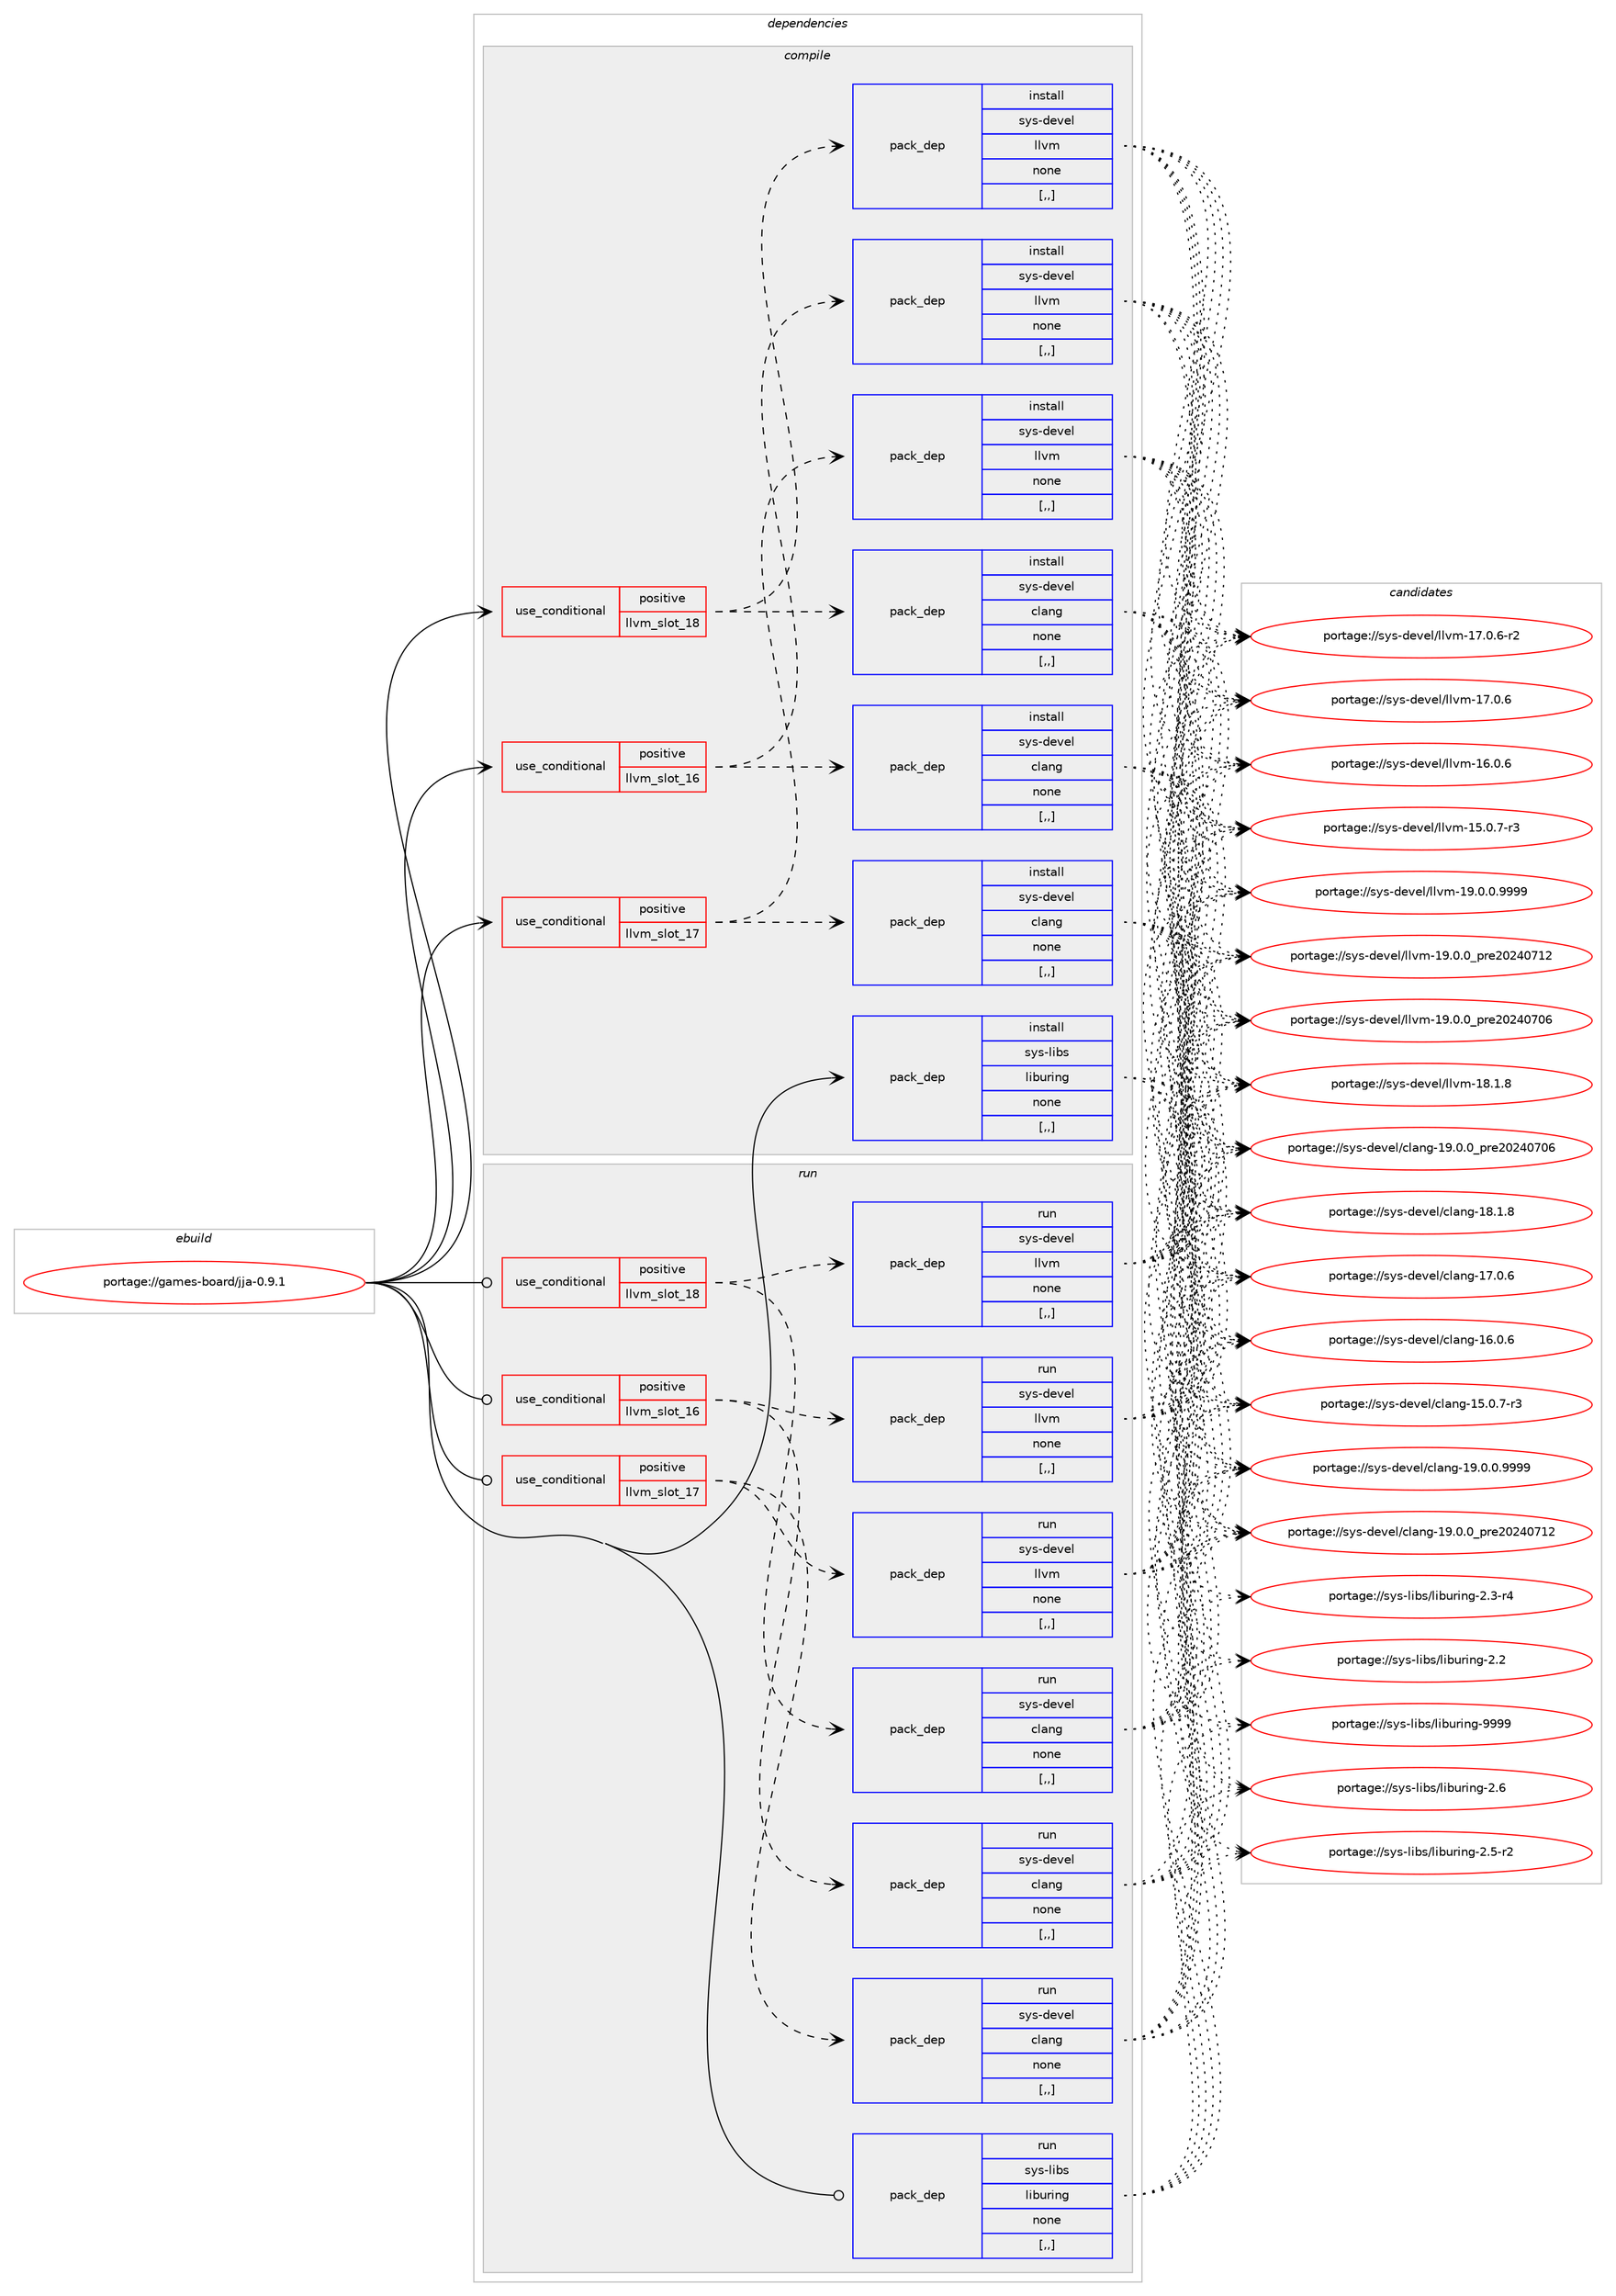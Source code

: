 digraph prolog {

# *************
# Graph options
# *************

newrank=true;
concentrate=true;
compound=true;
graph [rankdir=LR,fontname=Helvetica,fontsize=10,ranksep=1.5];#, ranksep=2.5, nodesep=0.2];
edge  [arrowhead=vee];
node  [fontname=Helvetica,fontsize=10];

# **********
# The ebuild
# **********

subgraph cluster_leftcol {
color=gray;
label=<<i>ebuild</i>>;
id [label="portage://games-board/jja-0.9.1", color=red, width=4, href="../games-board/jja-0.9.1.svg"];
}

# ****************
# The dependencies
# ****************

subgraph cluster_midcol {
color=gray;
label=<<i>dependencies</i>>;
subgraph cluster_compile {
fillcolor="#eeeeee";
style=filled;
label=<<i>compile</i>>;
subgraph cond62874 {
dependency225520 [label=<<TABLE BORDER="0" CELLBORDER="1" CELLSPACING="0" CELLPADDING="4"><TR><TD ROWSPAN="3" CELLPADDING="10">use_conditional</TD></TR><TR><TD>positive</TD></TR><TR><TD>llvm_slot_16</TD></TR></TABLE>>, shape=none, color=red];
subgraph pack161147 {
dependency225521 [label=<<TABLE BORDER="0" CELLBORDER="1" CELLSPACING="0" CELLPADDING="4" WIDTH="220"><TR><TD ROWSPAN="6" CELLPADDING="30">pack_dep</TD></TR><TR><TD WIDTH="110">install</TD></TR><TR><TD>sys-devel</TD></TR><TR><TD>clang</TD></TR><TR><TD>none</TD></TR><TR><TD>[,,]</TD></TR></TABLE>>, shape=none, color=blue];
}
dependency225520:e -> dependency225521:w [weight=20,style="dashed",arrowhead="vee"];
subgraph pack161148 {
dependency225522 [label=<<TABLE BORDER="0" CELLBORDER="1" CELLSPACING="0" CELLPADDING="4" WIDTH="220"><TR><TD ROWSPAN="6" CELLPADDING="30">pack_dep</TD></TR><TR><TD WIDTH="110">install</TD></TR><TR><TD>sys-devel</TD></TR><TR><TD>llvm</TD></TR><TR><TD>none</TD></TR><TR><TD>[,,]</TD></TR></TABLE>>, shape=none, color=blue];
}
dependency225520:e -> dependency225522:w [weight=20,style="dashed",arrowhead="vee"];
}
id:e -> dependency225520:w [weight=20,style="solid",arrowhead="vee"];
subgraph cond62875 {
dependency225523 [label=<<TABLE BORDER="0" CELLBORDER="1" CELLSPACING="0" CELLPADDING="4"><TR><TD ROWSPAN="3" CELLPADDING="10">use_conditional</TD></TR><TR><TD>positive</TD></TR><TR><TD>llvm_slot_17</TD></TR></TABLE>>, shape=none, color=red];
subgraph pack161149 {
dependency225524 [label=<<TABLE BORDER="0" CELLBORDER="1" CELLSPACING="0" CELLPADDING="4" WIDTH="220"><TR><TD ROWSPAN="6" CELLPADDING="30">pack_dep</TD></TR><TR><TD WIDTH="110">install</TD></TR><TR><TD>sys-devel</TD></TR><TR><TD>clang</TD></TR><TR><TD>none</TD></TR><TR><TD>[,,]</TD></TR></TABLE>>, shape=none, color=blue];
}
dependency225523:e -> dependency225524:w [weight=20,style="dashed",arrowhead="vee"];
subgraph pack161150 {
dependency225525 [label=<<TABLE BORDER="0" CELLBORDER="1" CELLSPACING="0" CELLPADDING="4" WIDTH="220"><TR><TD ROWSPAN="6" CELLPADDING="30">pack_dep</TD></TR><TR><TD WIDTH="110">install</TD></TR><TR><TD>sys-devel</TD></TR><TR><TD>llvm</TD></TR><TR><TD>none</TD></TR><TR><TD>[,,]</TD></TR></TABLE>>, shape=none, color=blue];
}
dependency225523:e -> dependency225525:w [weight=20,style="dashed",arrowhead="vee"];
}
id:e -> dependency225523:w [weight=20,style="solid",arrowhead="vee"];
subgraph cond62876 {
dependency225526 [label=<<TABLE BORDER="0" CELLBORDER="1" CELLSPACING="0" CELLPADDING="4"><TR><TD ROWSPAN="3" CELLPADDING="10">use_conditional</TD></TR><TR><TD>positive</TD></TR><TR><TD>llvm_slot_18</TD></TR></TABLE>>, shape=none, color=red];
subgraph pack161151 {
dependency225527 [label=<<TABLE BORDER="0" CELLBORDER="1" CELLSPACING="0" CELLPADDING="4" WIDTH="220"><TR><TD ROWSPAN="6" CELLPADDING="30">pack_dep</TD></TR><TR><TD WIDTH="110">install</TD></TR><TR><TD>sys-devel</TD></TR><TR><TD>clang</TD></TR><TR><TD>none</TD></TR><TR><TD>[,,]</TD></TR></TABLE>>, shape=none, color=blue];
}
dependency225526:e -> dependency225527:w [weight=20,style="dashed",arrowhead="vee"];
subgraph pack161152 {
dependency225528 [label=<<TABLE BORDER="0" CELLBORDER="1" CELLSPACING="0" CELLPADDING="4" WIDTH="220"><TR><TD ROWSPAN="6" CELLPADDING="30">pack_dep</TD></TR><TR><TD WIDTH="110">install</TD></TR><TR><TD>sys-devel</TD></TR><TR><TD>llvm</TD></TR><TR><TD>none</TD></TR><TR><TD>[,,]</TD></TR></TABLE>>, shape=none, color=blue];
}
dependency225526:e -> dependency225528:w [weight=20,style="dashed",arrowhead="vee"];
}
id:e -> dependency225526:w [weight=20,style="solid",arrowhead="vee"];
subgraph pack161153 {
dependency225529 [label=<<TABLE BORDER="0" CELLBORDER="1" CELLSPACING="0" CELLPADDING="4" WIDTH="220"><TR><TD ROWSPAN="6" CELLPADDING="30">pack_dep</TD></TR><TR><TD WIDTH="110">install</TD></TR><TR><TD>sys-libs</TD></TR><TR><TD>liburing</TD></TR><TR><TD>none</TD></TR><TR><TD>[,,]</TD></TR></TABLE>>, shape=none, color=blue];
}
id:e -> dependency225529:w [weight=20,style="solid",arrowhead="vee"];
}
subgraph cluster_compileandrun {
fillcolor="#eeeeee";
style=filled;
label=<<i>compile and run</i>>;
}
subgraph cluster_run {
fillcolor="#eeeeee";
style=filled;
label=<<i>run</i>>;
subgraph cond62877 {
dependency225530 [label=<<TABLE BORDER="0" CELLBORDER="1" CELLSPACING="0" CELLPADDING="4"><TR><TD ROWSPAN="3" CELLPADDING="10">use_conditional</TD></TR><TR><TD>positive</TD></TR><TR><TD>llvm_slot_16</TD></TR></TABLE>>, shape=none, color=red];
subgraph pack161154 {
dependency225531 [label=<<TABLE BORDER="0" CELLBORDER="1" CELLSPACING="0" CELLPADDING="4" WIDTH="220"><TR><TD ROWSPAN="6" CELLPADDING="30">pack_dep</TD></TR><TR><TD WIDTH="110">run</TD></TR><TR><TD>sys-devel</TD></TR><TR><TD>clang</TD></TR><TR><TD>none</TD></TR><TR><TD>[,,]</TD></TR></TABLE>>, shape=none, color=blue];
}
dependency225530:e -> dependency225531:w [weight=20,style="dashed",arrowhead="vee"];
subgraph pack161155 {
dependency225532 [label=<<TABLE BORDER="0" CELLBORDER="1" CELLSPACING="0" CELLPADDING="4" WIDTH="220"><TR><TD ROWSPAN="6" CELLPADDING="30">pack_dep</TD></TR><TR><TD WIDTH="110">run</TD></TR><TR><TD>sys-devel</TD></TR><TR><TD>llvm</TD></TR><TR><TD>none</TD></TR><TR><TD>[,,]</TD></TR></TABLE>>, shape=none, color=blue];
}
dependency225530:e -> dependency225532:w [weight=20,style="dashed",arrowhead="vee"];
}
id:e -> dependency225530:w [weight=20,style="solid",arrowhead="odot"];
subgraph cond62878 {
dependency225533 [label=<<TABLE BORDER="0" CELLBORDER="1" CELLSPACING="0" CELLPADDING="4"><TR><TD ROWSPAN="3" CELLPADDING="10">use_conditional</TD></TR><TR><TD>positive</TD></TR><TR><TD>llvm_slot_17</TD></TR></TABLE>>, shape=none, color=red];
subgraph pack161156 {
dependency225534 [label=<<TABLE BORDER="0" CELLBORDER="1" CELLSPACING="0" CELLPADDING="4" WIDTH="220"><TR><TD ROWSPAN="6" CELLPADDING="30">pack_dep</TD></TR><TR><TD WIDTH="110">run</TD></TR><TR><TD>sys-devel</TD></TR><TR><TD>clang</TD></TR><TR><TD>none</TD></TR><TR><TD>[,,]</TD></TR></TABLE>>, shape=none, color=blue];
}
dependency225533:e -> dependency225534:w [weight=20,style="dashed",arrowhead="vee"];
subgraph pack161157 {
dependency225535 [label=<<TABLE BORDER="0" CELLBORDER="1" CELLSPACING="0" CELLPADDING="4" WIDTH="220"><TR><TD ROWSPAN="6" CELLPADDING="30">pack_dep</TD></TR><TR><TD WIDTH="110">run</TD></TR><TR><TD>sys-devel</TD></TR><TR><TD>llvm</TD></TR><TR><TD>none</TD></TR><TR><TD>[,,]</TD></TR></TABLE>>, shape=none, color=blue];
}
dependency225533:e -> dependency225535:w [weight=20,style="dashed",arrowhead="vee"];
}
id:e -> dependency225533:w [weight=20,style="solid",arrowhead="odot"];
subgraph cond62879 {
dependency225536 [label=<<TABLE BORDER="0" CELLBORDER="1" CELLSPACING="0" CELLPADDING="4"><TR><TD ROWSPAN="3" CELLPADDING="10">use_conditional</TD></TR><TR><TD>positive</TD></TR><TR><TD>llvm_slot_18</TD></TR></TABLE>>, shape=none, color=red];
subgraph pack161158 {
dependency225537 [label=<<TABLE BORDER="0" CELLBORDER="1" CELLSPACING="0" CELLPADDING="4" WIDTH="220"><TR><TD ROWSPAN="6" CELLPADDING="30">pack_dep</TD></TR><TR><TD WIDTH="110">run</TD></TR><TR><TD>sys-devel</TD></TR><TR><TD>clang</TD></TR><TR><TD>none</TD></TR><TR><TD>[,,]</TD></TR></TABLE>>, shape=none, color=blue];
}
dependency225536:e -> dependency225537:w [weight=20,style="dashed",arrowhead="vee"];
subgraph pack161159 {
dependency225538 [label=<<TABLE BORDER="0" CELLBORDER="1" CELLSPACING="0" CELLPADDING="4" WIDTH="220"><TR><TD ROWSPAN="6" CELLPADDING="30">pack_dep</TD></TR><TR><TD WIDTH="110">run</TD></TR><TR><TD>sys-devel</TD></TR><TR><TD>llvm</TD></TR><TR><TD>none</TD></TR><TR><TD>[,,]</TD></TR></TABLE>>, shape=none, color=blue];
}
dependency225536:e -> dependency225538:w [weight=20,style="dashed",arrowhead="vee"];
}
id:e -> dependency225536:w [weight=20,style="solid",arrowhead="odot"];
subgraph pack161160 {
dependency225539 [label=<<TABLE BORDER="0" CELLBORDER="1" CELLSPACING="0" CELLPADDING="4" WIDTH="220"><TR><TD ROWSPAN="6" CELLPADDING="30">pack_dep</TD></TR><TR><TD WIDTH="110">run</TD></TR><TR><TD>sys-libs</TD></TR><TR><TD>liburing</TD></TR><TR><TD>none</TD></TR><TR><TD>[,,]</TD></TR></TABLE>>, shape=none, color=blue];
}
id:e -> dependency225539:w [weight=20,style="solid",arrowhead="odot"];
}
}

# **************
# The candidates
# **************

subgraph cluster_choices {
rank=same;
color=gray;
label=<<i>candidates</i>>;

subgraph choice161147 {
color=black;
nodesep=1;
choice11512111545100101118101108479910897110103454957464846484657575757 [label="portage://sys-devel/clang-19.0.0.9999", color=red, width=4,href="../sys-devel/clang-19.0.0.9999.svg"];
choice1151211154510010111810110847991089711010345495746484648951121141015048505248554950 [label="portage://sys-devel/clang-19.0.0_pre20240712", color=red, width=4,href="../sys-devel/clang-19.0.0_pre20240712.svg"];
choice1151211154510010111810110847991089711010345495746484648951121141015048505248554854 [label="portage://sys-devel/clang-19.0.0_pre20240706", color=red, width=4,href="../sys-devel/clang-19.0.0_pre20240706.svg"];
choice1151211154510010111810110847991089711010345495646494656 [label="portage://sys-devel/clang-18.1.8", color=red, width=4,href="../sys-devel/clang-18.1.8.svg"];
choice1151211154510010111810110847991089711010345495546484654 [label="portage://sys-devel/clang-17.0.6", color=red, width=4,href="../sys-devel/clang-17.0.6.svg"];
choice1151211154510010111810110847991089711010345495446484654 [label="portage://sys-devel/clang-16.0.6", color=red, width=4,href="../sys-devel/clang-16.0.6.svg"];
choice11512111545100101118101108479910897110103454953464846554511451 [label="portage://sys-devel/clang-15.0.7-r3", color=red, width=4,href="../sys-devel/clang-15.0.7-r3.svg"];
dependency225521:e -> choice11512111545100101118101108479910897110103454957464846484657575757:w [style=dotted,weight="100"];
dependency225521:e -> choice1151211154510010111810110847991089711010345495746484648951121141015048505248554950:w [style=dotted,weight="100"];
dependency225521:e -> choice1151211154510010111810110847991089711010345495746484648951121141015048505248554854:w [style=dotted,weight="100"];
dependency225521:e -> choice1151211154510010111810110847991089711010345495646494656:w [style=dotted,weight="100"];
dependency225521:e -> choice1151211154510010111810110847991089711010345495546484654:w [style=dotted,weight="100"];
dependency225521:e -> choice1151211154510010111810110847991089711010345495446484654:w [style=dotted,weight="100"];
dependency225521:e -> choice11512111545100101118101108479910897110103454953464846554511451:w [style=dotted,weight="100"];
}
subgraph choice161148 {
color=black;
nodesep=1;
choice1151211154510010111810110847108108118109454957464846484657575757 [label="portage://sys-devel/llvm-19.0.0.9999", color=red, width=4,href="../sys-devel/llvm-19.0.0.9999.svg"];
choice115121115451001011181011084710810811810945495746484648951121141015048505248554950 [label="portage://sys-devel/llvm-19.0.0_pre20240712", color=red, width=4,href="../sys-devel/llvm-19.0.0_pre20240712.svg"];
choice115121115451001011181011084710810811810945495746484648951121141015048505248554854 [label="portage://sys-devel/llvm-19.0.0_pre20240706", color=red, width=4,href="../sys-devel/llvm-19.0.0_pre20240706.svg"];
choice115121115451001011181011084710810811810945495646494656 [label="portage://sys-devel/llvm-18.1.8", color=red, width=4,href="../sys-devel/llvm-18.1.8.svg"];
choice1151211154510010111810110847108108118109454955464846544511450 [label="portage://sys-devel/llvm-17.0.6-r2", color=red, width=4,href="../sys-devel/llvm-17.0.6-r2.svg"];
choice115121115451001011181011084710810811810945495546484654 [label="portage://sys-devel/llvm-17.0.6", color=red, width=4,href="../sys-devel/llvm-17.0.6.svg"];
choice115121115451001011181011084710810811810945495446484654 [label="portage://sys-devel/llvm-16.0.6", color=red, width=4,href="../sys-devel/llvm-16.0.6.svg"];
choice1151211154510010111810110847108108118109454953464846554511451 [label="portage://sys-devel/llvm-15.0.7-r3", color=red, width=4,href="../sys-devel/llvm-15.0.7-r3.svg"];
dependency225522:e -> choice1151211154510010111810110847108108118109454957464846484657575757:w [style=dotted,weight="100"];
dependency225522:e -> choice115121115451001011181011084710810811810945495746484648951121141015048505248554950:w [style=dotted,weight="100"];
dependency225522:e -> choice115121115451001011181011084710810811810945495746484648951121141015048505248554854:w [style=dotted,weight="100"];
dependency225522:e -> choice115121115451001011181011084710810811810945495646494656:w [style=dotted,weight="100"];
dependency225522:e -> choice1151211154510010111810110847108108118109454955464846544511450:w [style=dotted,weight="100"];
dependency225522:e -> choice115121115451001011181011084710810811810945495546484654:w [style=dotted,weight="100"];
dependency225522:e -> choice115121115451001011181011084710810811810945495446484654:w [style=dotted,weight="100"];
dependency225522:e -> choice1151211154510010111810110847108108118109454953464846554511451:w [style=dotted,weight="100"];
}
subgraph choice161149 {
color=black;
nodesep=1;
choice11512111545100101118101108479910897110103454957464846484657575757 [label="portage://sys-devel/clang-19.0.0.9999", color=red, width=4,href="../sys-devel/clang-19.0.0.9999.svg"];
choice1151211154510010111810110847991089711010345495746484648951121141015048505248554950 [label="portage://sys-devel/clang-19.0.0_pre20240712", color=red, width=4,href="../sys-devel/clang-19.0.0_pre20240712.svg"];
choice1151211154510010111810110847991089711010345495746484648951121141015048505248554854 [label="portage://sys-devel/clang-19.0.0_pre20240706", color=red, width=4,href="../sys-devel/clang-19.0.0_pre20240706.svg"];
choice1151211154510010111810110847991089711010345495646494656 [label="portage://sys-devel/clang-18.1.8", color=red, width=4,href="../sys-devel/clang-18.1.8.svg"];
choice1151211154510010111810110847991089711010345495546484654 [label="portage://sys-devel/clang-17.0.6", color=red, width=4,href="../sys-devel/clang-17.0.6.svg"];
choice1151211154510010111810110847991089711010345495446484654 [label="portage://sys-devel/clang-16.0.6", color=red, width=4,href="../sys-devel/clang-16.0.6.svg"];
choice11512111545100101118101108479910897110103454953464846554511451 [label="portage://sys-devel/clang-15.0.7-r3", color=red, width=4,href="../sys-devel/clang-15.0.7-r3.svg"];
dependency225524:e -> choice11512111545100101118101108479910897110103454957464846484657575757:w [style=dotted,weight="100"];
dependency225524:e -> choice1151211154510010111810110847991089711010345495746484648951121141015048505248554950:w [style=dotted,weight="100"];
dependency225524:e -> choice1151211154510010111810110847991089711010345495746484648951121141015048505248554854:w [style=dotted,weight="100"];
dependency225524:e -> choice1151211154510010111810110847991089711010345495646494656:w [style=dotted,weight="100"];
dependency225524:e -> choice1151211154510010111810110847991089711010345495546484654:w [style=dotted,weight="100"];
dependency225524:e -> choice1151211154510010111810110847991089711010345495446484654:w [style=dotted,weight="100"];
dependency225524:e -> choice11512111545100101118101108479910897110103454953464846554511451:w [style=dotted,weight="100"];
}
subgraph choice161150 {
color=black;
nodesep=1;
choice1151211154510010111810110847108108118109454957464846484657575757 [label="portage://sys-devel/llvm-19.0.0.9999", color=red, width=4,href="../sys-devel/llvm-19.0.0.9999.svg"];
choice115121115451001011181011084710810811810945495746484648951121141015048505248554950 [label="portage://sys-devel/llvm-19.0.0_pre20240712", color=red, width=4,href="../sys-devel/llvm-19.0.0_pre20240712.svg"];
choice115121115451001011181011084710810811810945495746484648951121141015048505248554854 [label="portage://sys-devel/llvm-19.0.0_pre20240706", color=red, width=4,href="../sys-devel/llvm-19.0.0_pre20240706.svg"];
choice115121115451001011181011084710810811810945495646494656 [label="portage://sys-devel/llvm-18.1.8", color=red, width=4,href="../sys-devel/llvm-18.1.8.svg"];
choice1151211154510010111810110847108108118109454955464846544511450 [label="portage://sys-devel/llvm-17.0.6-r2", color=red, width=4,href="../sys-devel/llvm-17.0.6-r2.svg"];
choice115121115451001011181011084710810811810945495546484654 [label="portage://sys-devel/llvm-17.0.6", color=red, width=4,href="../sys-devel/llvm-17.0.6.svg"];
choice115121115451001011181011084710810811810945495446484654 [label="portage://sys-devel/llvm-16.0.6", color=red, width=4,href="../sys-devel/llvm-16.0.6.svg"];
choice1151211154510010111810110847108108118109454953464846554511451 [label="portage://sys-devel/llvm-15.0.7-r3", color=red, width=4,href="../sys-devel/llvm-15.0.7-r3.svg"];
dependency225525:e -> choice1151211154510010111810110847108108118109454957464846484657575757:w [style=dotted,weight="100"];
dependency225525:e -> choice115121115451001011181011084710810811810945495746484648951121141015048505248554950:w [style=dotted,weight="100"];
dependency225525:e -> choice115121115451001011181011084710810811810945495746484648951121141015048505248554854:w [style=dotted,weight="100"];
dependency225525:e -> choice115121115451001011181011084710810811810945495646494656:w [style=dotted,weight="100"];
dependency225525:e -> choice1151211154510010111810110847108108118109454955464846544511450:w [style=dotted,weight="100"];
dependency225525:e -> choice115121115451001011181011084710810811810945495546484654:w [style=dotted,weight="100"];
dependency225525:e -> choice115121115451001011181011084710810811810945495446484654:w [style=dotted,weight="100"];
dependency225525:e -> choice1151211154510010111810110847108108118109454953464846554511451:w [style=dotted,weight="100"];
}
subgraph choice161151 {
color=black;
nodesep=1;
choice11512111545100101118101108479910897110103454957464846484657575757 [label="portage://sys-devel/clang-19.0.0.9999", color=red, width=4,href="../sys-devel/clang-19.0.0.9999.svg"];
choice1151211154510010111810110847991089711010345495746484648951121141015048505248554950 [label="portage://sys-devel/clang-19.0.0_pre20240712", color=red, width=4,href="../sys-devel/clang-19.0.0_pre20240712.svg"];
choice1151211154510010111810110847991089711010345495746484648951121141015048505248554854 [label="portage://sys-devel/clang-19.0.0_pre20240706", color=red, width=4,href="../sys-devel/clang-19.0.0_pre20240706.svg"];
choice1151211154510010111810110847991089711010345495646494656 [label="portage://sys-devel/clang-18.1.8", color=red, width=4,href="../sys-devel/clang-18.1.8.svg"];
choice1151211154510010111810110847991089711010345495546484654 [label="portage://sys-devel/clang-17.0.6", color=red, width=4,href="../sys-devel/clang-17.0.6.svg"];
choice1151211154510010111810110847991089711010345495446484654 [label="portage://sys-devel/clang-16.0.6", color=red, width=4,href="../sys-devel/clang-16.0.6.svg"];
choice11512111545100101118101108479910897110103454953464846554511451 [label="portage://sys-devel/clang-15.0.7-r3", color=red, width=4,href="../sys-devel/clang-15.0.7-r3.svg"];
dependency225527:e -> choice11512111545100101118101108479910897110103454957464846484657575757:w [style=dotted,weight="100"];
dependency225527:e -> choice1151211154510010111810110847991089711010345495746484648951121141015048505248554950:w [style=dotted,weight="100"];
dependency225527:e -> choice1151211154510010111810110847991089711010345495746484648951121141015048505248554854:w [style=dotted,weight="100"];
dependency225527:e -> choice1151211154510010111810110847991089711010345495646494656:w [style=dotted,weight="100"];
dependency225527:e -> choice1151211154510010111810110847991089711010345495546484654:w [style=dotted,weight="100"];
dependency225527:e -> choice1151211154510010111810110847991089711010345495446484654:w [style=dotted,weight="100"];
dependency225527:e -> choice11512111545100101118101108479910897110103454953464846554511451:w [style=dotted,weight="100"];
}
subgraph choice161152 {
color=black;
nodesep=1;
choice1151211154510010111810110847108108118109454957464846484657575757 [label="portage://sys-devel/llvm-19.0.0.9999", color=red, width=4,href="../sys-devel/llvm-19.0.0.9999.svg"];
choice115121115451001011181011084710810811810945495746484648951121141015048505248554950 [label="portage://sys-devel/llvm-19.0.0_pre20240712", color=red, width=4,href="../sys-devel/llvm-19.0.0_pre20240712.svg"];
choice115121115451001011181011084710810811810945495746484648951121141015048505248554854 [label="portage://sys-devel/llvm-19.0.0_pre20240706", color=red, width=4,href="../sys-devel/llvm-19.0.0_pre20240706.svg"];
choice115121115451001011181011084710810811810945495646494656 [label="portage://sys-devel/llvm-18.1.8", color=red, width=4,href="../sys-devel/llvm-18.1.8.svg"];
choice1151211154510010111810110847108108118109454955464846544511450 [label="portage://sys-devel/llvm-17.0.6-r2", color=red, width=4,href="../sys-devel/llvm-17.0.6-r2.svg"];
choice115121115451001011181011084710810811810945495546484654 [label="portage://sys-devel/llvm-17.0.6", color=red, width=4,href="../sys-devel/llvm-17.0.6.svg"];
choice115121115451001011181011084710810811810945495446484654 [label="portage://sys-devel/llvm-16.0.6", color=red, width=4,href="../sys-devel/llvm-16.0.6.svg"];
choice1151211154510010111810110847108108118109454953464846554511451 [label="portage://sys-devel/llvm-15.0.7-r3", color=red, width=4,href="../sys-devel/llvm-15.0.7-r3.svg"];
dependency225528:e -> choice1151211154510010111810110847108108118109454957464846484657575757:w [style=dotted,weight="100"];
dependency225528:e -> choice115121115451001011181011084710810811810945495746484648951121141015048505248554950:w [style=dotted,weight="100"];
dependency225528:e -> choice115121115451001011181011084710810811810945495746484648951121141015048505248554854:w [style=dotted,weight="100"];
dependency225528:e -> choice115121115451001011181011084710810811810945495646494656:w [style=dotted,weight="100"];
dependency225528:e -> choice1151211154510010111810110847108108118109454955464846544511450:w [style=dotted,weight="100"];
dependency225528:e -> choice115121115451001011181011084710810811810945495546484654:w [style=dotted,weight="100"];
dependency225528:e -> choice115121115451001011181011084710810811810945495446484654:w [style=dotted,weight="100"];
dependency225528:e -> choice1151211154510010111810110847108108118109454953464846554511451:w [style=dotted,weight="100"];
}
subgraph choice161153 {
color=black;
nodesep=1;
choice115121115451081059811547108105981171141051101034557575757 [label="portage://sys-libs/liburing-9999", color=red, width=4,href="../sys-libs/liburing-9999.svg"];
choice1151211154510810598115471081059811711410511010345504654 [label="portage://sys-libs/liburing-2.6", color=red, width=4,href="../sys-libs/liburing-2.6.svg"];
choice11512111545108105981154710810598117114105110103455046534511450 [label="portage://sys-libs/liburing-2.5-r2", color=red, width=4,href="../sys-libs/liburing-2.5-r2.svg"];
choice11512111545108105981154710810598117114105110103455046514511452 [label="portage://sys-libs/liburing-2.3-r4", color=red, width=4,href="../sys-libs/liburing-2.3-r4.svg"];
choice1151211154510810598115471081059811711410511010345504650 [label="portage://sys-libs/liburing-2.2", color=red, width=4,href="../sys-libs/liburing-2.2.svg"];
dependency225529:e -> choice115121115451081059811547108105981171141051101034557575757:w [style=dotted,weight="100"];
dependency225529:e -> choice1151211154510810598115471081059811711410511010345504654:w [style=dotted,weight="100"];
dependency225529:e -> choice11512111545108105981154710810598117114105110103455046534511450:w [style=dotted,weight="100"];
dependency225529:e -> choice11512111545108105981154710810598117114105110103455046514511452:w [style=dotted,weight="100"];
dependency225529:e -> choice1151211154510810598115471081059811711410511010345504650:w [style=dotted,weight="100"];
}
subgraph choice161154 {
color=black;
nodesep=1;
choice11512111545100101118101108479910897110103454957464846484657575757 [label="portage://sys-devel/clang-19.0.0.9999", color=red, width=4,href="../sys-devel/clang-19.0.0.9999.svg"];
choice1151211154510010111810110847991089711010345495746484648951121141015048505248554950 [label="portage://sys-devel/clang-19.0.0_pre20240712", color=red, width=4,href="../sys-devel/clang-19.0.0_pre20240712.svg"];
choice1151211154510010111810110847991089711010345495746484648951121141015048505248554854 [label="portage://sys-devel/clang-19.0.0_pre20240706", color=red, width=4,href="../sys-devel/clang-19.0.0_pre20240706.svg"];
choice1151211154510010111810110847991089711010345495646494656 [label="portage://sys-devel/clang-18.1.8", color=red, width=4,href="../sys-devel/clang-18.1.8.svg"];
choice1151211154510010111810110847991089711010345495546484654 [label="portage://sys-devel/clang-17.0.6", color=red, width=4,href="../sys-devel/clang-17.0.6.svg"];
choice1151211154510010111810110847991089711010345495446484654 [label="portage://sys-devel/clang-16.0.6", color=red, width=4,href="../sys-devel/clang-16.0.6.svg"];
choice11512111545100101118101108479910897110103454953464846554511451 [label="portage://sys-devel/clang-15.0.7-r3", color=red, width=4,href="../sys-devel/clang-15.0.7-r3.svg"];
dependency225531:e -> choice11512111545100101118101108479910897110103454957464846484657575757:w [style=dotted,weight="100"];
dependency225531:e -> choice1151211154510010111810110847991089711010345495746484648951121141015048505248554950:w [style=dotted,weight="100"];
dependency225531:e -> choice1151211154510010111810110847991089711010345495746484648951121141015048505248554854:w [style=dotted,weight="100"];
dependency225531:e -> choice1151211154510010111810110847991089711010345495646494656:w [style=dotted,weight="100"];
dependency225531:e -> choice1151211154510010111810110847991089711010345495546484654:w [style=dotted,weight="100"];
dependency225531:e -> choice1151211154510010111810110847991089711010345495446484654:w [style=dotted,weight="100"];
dependency225531:e -> choice11512111545100101118101108479910897110103454953464846554511451:w [style=dotted,weight="100"];
}
subgraph choice161155 {
color=black;
nodesep=1;
choice1151211154510010111810110847108108118109454957464846484657575757 [label="portage://sys-devel/llvm-19.0.0.9999", color=red, width=4,href="../sys-devel/llvm-19.0.0.9999.svg"];
choice115121115451001011181011084710810811810945495746484648951121141015048505248554950 [label="portage://sys-devel/llvm-19.0.0_pre20240712", color=red, width=4,href="../sys-devel/llvm-19.0.0_pre20240712.svg"];
choice115121115451001011181011084710810811810945495746484648951121141015048505248554854 [label="portage://sys-devel/llvm-19.0.0_pre20240706", color=red, width=4,href="../sys-devel/llvm-19.0.0_pre20240706.svg"];
choice115121115451001011181011084710810811810945495646494656 [label="portage://sys-devel/llvm-18.1.8", color=red, width=4,href="../sys-devel/llvm-18.1.8.svg"];
choice1151211154510010111810110847108108118109454955464846544511450 [label="portage://sys-devel/llvm-17.0.6-r2", color=red, width=4,href="../sys-devel/llvm-17.0.6-r2.svg"];
choice115121115451001011181011084710810811810945495546484654 [label="portage://sys-devel/llvm-17.0.6", color=red, width=4,href="../sys-devel/llvm-17.0.6.svg"];
choice115121115451001011181011084710810811810945495446484654 [label="portage://sys-devel/llvm-16.0.6", color=red, width=4,href="../sys-devel/llvm-16.0.6.svg"];
choice1151211154510010111810110847108108118109454953464846554511451 [label="portage://sys-devel/llvm-15.0.7-r3", color=red, width=4,href="../sys-devel/llvm-15.0.7-r3.svg"];
dependency225532:e -> choice1151211154510010111810110847108108118109454957464846484657575757:w [style=dotted,weight="100"];
dependency225532:e -> choice115121115451001011181011084710810811810945495746484648951121141015048505248554950:w [style=dotted,weight="100"];
dependency225532:e -> choice115121115451001011181011084710810811810945495746484648951121141015048505248554854:w [style=dotted,weight="100"];
dependency225532:e -> choice115121115451001011181011084710810811810945495646494656:w [style=dotted,weight="100"];
dependency225532:e -> choice1151211154510010111810110847108108118109454955464846544511450:w [style=dotted,weight="100"];
dependency225532:e -> choice115121115451001011181011084710810811810945495546484654:w [style=dotted,weight="100"];
dependency225532:e -> choice115121115451001011181011084710810811810945495446484654:w [style=dotted,weight="100"];
dependency225532:e -> choice1151211154510010111810110847108108118109454953464846554511451:w [style=dotted,weight="100"];
}
subgraph choice161156 {
color=black;
nodesep=1;
choice11512111545100101118101108479910897110103454957464846484657575757 [label="portage://sys-devel/clang-19.0.0.9999", color=red, width=4,href="../sys-devel/clang-19.0.0.9999.svg"];
choice1151211154510010111810110847991089711010345495746484648951121141015048505248554950 [label="portage://sys-devel/clang-19.0.0_pre20240712", color=red, width=4,href="../sys-devel/clang-19.0.0_pre20240712.svg"];
choice1151211154510010111810110847991089711010345495746484648951121141015048505248554854 [label="portage://sys-devel/clang-19.0.0_pre20240706", color=red, width=4,href="../sys-devel/clang-19.0.0_pre20240706.svg"];
choice1151211154510010111810110847991089711010345495646494656 [label="portage://sys-devel/clang-18.1.8", color=red, width=4,href="../sys-devel/clang-18.1.8.svg"];
choice1151211154510010111810110847991089711010345495546484654 [label="portage://sys-devel/clang-17.0.6", color=red, width=4,href="../sys-devel/clang-17.0.6.svg"];
choice1151211154510010111810110847991089711010345495446484654 [label="portage://sys-devel/clang-16.0.6", color=red, width=4,href="../sys-devel/clang-16.0.6.svg"];
choice11512111545100101118101108479910897110103454953464846554511451 [label="portage://sys-devel/clang-15.0.7-r3", color=red, width=4,href="../sys-devel/clang-15.0.7-r3.svg"];
dependency225534:e -> choice11512111545100101118101108479910897110103454957464846484657575757:w [style=dotted,weight="100"];
dependency225534:e -> choice1151211154510010111810110847991089711010345495746484648951121141015048505248554950:w [style=dotted,weight="100"];
dependency225534:e -> choice1151211154510010111810110847991089711010345495746484648951121141015048505248554854:w [style=dotted,weight="100"];
dependency225534:e -> choice1151211154510010111810110847991089711010345495646494656:w [style=dotted,weight="100"];
dependency225534:e -> choice1151211154510010111810110847991089711010345495546484654:w [style=dotted,weight="100"];
dependency225534:e -> choice1151211154510010111810110847991089711010345495446484654:w [style=dotted,weight="100"];
dependency225534:e -> choice11512111545100101118101108479910897110103454953464846554511451:w [style=dotted,weight="100"];
}
subgraph choice161157 {
color=black;
nodesep=1;
choice1151211154510010111810110847108108118109454957464846484657575757 [label="portage://sys-devel/llvm-19.0.0.9999", color=red, width=4,href="../sys-devel/llvm-19.0.0.9999.svg"];
choice115121115451001011181011084710810811810945495746484648951121141015048505248554950 [label="portage://sys-devel/llvm-19.0.0_pre20240712", color=red, width=4,href="../sys-devel/llvm-19.0.0_pre20240712.svg"];
choice115121115451001011181011084710810811810945495746484648951121141015048505248554854 [label="portage://sys-devel/llvm-19.0.0_pre20240706", color=red, width=4,href="../sys-devel/llvm-19.0.0_pre20240706.svg"];
choice115121115451001011181011084710810811810945495646494656 [label="portage://sys-devel/llvm-18.1.8", color=red, width=4,href="../sys-devel/llvm-18.1.8.svg"];
choice1151211154510010111810110847108108118109454955464846544511450 [label="portage://sys-devel/llvm-17.0.6-r2", color=red, width=4,href="../sys-devel/llvm-17.0.6-r2.svg"];
choice115121115451001011181011084710810811810945495546484654 [label="portage://sys-devel/llvm-17.0.6", color=red, width=4,href="../sys-devel/llvm-17.0.6.svg"];
choice115121115451001011181011084710810811810945495446484654 [label="portage://sys-devel/llvm-16.0.6", color=red, width=4,href="../sys-devel/llvm-16.0.6.svg"];
choice1151211154510010111810110847108108118109454953464846554511451 [label="portage://sys-devel/llvm-15.0.7-r3", color=red, width=4,href="../sys-devel/llvm-15.0.7-r3.svg"];
dependency225535:e -> choice1151211154510010111810110847108108118109454957464846484657575757:w [style=dotted,weight="100"];
dependency225535:e -> choice115121115451001011181011084710810811810945495746484648951121141015048505248554950:w [style=dotted,weight="100"];
dependency225535:e -> choice115121115451001011181011084710810811810945495746484648951121141015048505248554854:w [style=dotted,weight="100"];
dependency225535:e -> choice115121115451001011181011084710810811810945495646494656:w [style=dotted,weight="100"];
dependency225535:e -> choice1151211154510010111810110847108108118109454955464846544511450:w [style=dotted,weight="100"];
dependency225535:e -> choice115121115451001011181011084710810811810945495546484654:w [style=dotted,weight="100"];
dependency225535:e -> choice115121115451001011181011084710810811810945495446484654:w [style=dotted,weight="100"];
dependency225535:e -> choice1151211154510010111810110847108108118109454953464846554511451:w [style=dotted,weight="100"];
}
subgraph choice161158 {
color=black;
nodesep=1;
choice11512111545100101118101108479910897110103454957464846484657575757 [label="portage://sys-devel/clang-19.0.0.9999", color=red, width=4,href="../sys-devel/clang-19.0.0.9999.svg"];
choice1151211154510010111810110847991089711010345495746484648951121141015048505248554950 [label="portage://sys-devel/clang-19.0.0_pre20240712", color=red, width=4,href="../sys-devel/clang-19.0.0_pre20240712.svg"];
choice1151211154510010111810110847991089711010345495746484648951121141015048505248554854 [label="portage://sys-devel/clang-19.0.0_pre20240706", color=red, width=4,href="../sys-devel/clang-19.0.0_pre20240706.svg"];
choice1151211154510010111810110847991089711010345495646494656 [label="portage://sys-devel/clang-18.1.8", color=red, width=4,href="../sys-devel/clang-18.1.8.svg"];
choice1151211154510010111810110847991089711010345495546484654 [label="portage://sys-devel/clang-17.0.6", color=red, width=4,href="../sys-devel/clang-17.0.6.svg"];
choice1151211154510010111810110847991089711010345495446484654 [label="portage://sys-devel/clang-16.0.6", color=red, width=4,href="../sys-devel/clang-16.0.6.svg"];
choice11512111545100101118101108479910897110103454953464846554511451 [label="portage://sys-devel/clang-15.0.7-r3", color=red, width=4,href="../sys-devel/clang-15.0.7-r3.svg"];
dependency225537:e -> choice11512111545100101118101108479910897110103454957464846484657575757:w [style=dotted,weight="100"];
dependency225537:e -> choice1151211154510010111810110847991089711010345495746484648951121141015048505248554950:w [style=dotted,weight="100"];
dependency225537:e -> choice1151211154510010111810110847991089711010345495746484648951121141015048505248554854:w [style=dotted,weight="100"];
dependency225537:e -> choice1151211154510010111810110847991089711010345495646494656:w [style=dotted,weight="100"];
dependency225537:e -> choice1151211154510010111810110847991089711010345495546484654:w [style=dotted,weight="100"];
dependency225537:e -> choice1151211154510010111810110847991089711010345495446484654:w [style=dotted,weight="100"];
dependency225537:e -> choice11512111545100101118101108479910897110103454953464846554511451:w [style=dotted,weight="100"];
}
subgraph choice161159 {
color=black;
nodesep=1;
choice1151211154510010111810110847108108118109454957464846484657575757 [label="portage://sys-devel/llvm-19.0.0.9999", color=red, width=4,href="../sys-devel/llvm-19.0.0.9999.svg"];
choice115121115451001011181011084710810811810945495746484648951121141015048505248554950 [label="portage://sys-devel/llvm-19.0.0_pre20240712", color=red, width=4,href="../sys-devel/llvm-19.0.0_pre20240712.svg"];
choice115121115451001011181011084710810811810945495746484648951121141015048505248554854 [label="portage://sys-devel/llvm-19.0.0_pre20240706", color=red, width=4,href="../sys-devel/llvm-19.0.0_pre20240706.svg"];
choice115121115451001011181011084710810811810945495646494656 [label="portage://sys-devel/llvm-18.1.8", color=red, width=4,href="../sys-devel/llvm-18.1.8.svg"];
choice1151211154510010111810110847108108118109454955464846544511450 [label="portage://sys-devel/llvm-17.0.6-r2", color=red, width=4,href="../sys-devel/llvm-17.0.6-r2.svg"];
choice115121115451001011181011084710810811810945495546484654 [label="portage://sys-devel/llvm-17.0.6", color=red, width=4,href="../sys-devel/llvm-17.0.6.svg"];
choice115121115451001011181011084710810811810945495446484654 [label="portage://sys-devel/llvm-16.0.6", color=red, width=4,href="../sys-devel/llvm-16.0.6.svg"];
choice1151211154510010111810110847108108118109454953464846554511451 [label="portage://sys-devel/llvm-15.0.7-r3", color=red, width=4,href="../sys-devel/llvm-15.0.7-r3.svg"];
dependency225538:e -> choice1151211154510010111810110847108108118109454957464846484657575757:w [style=dotted,weight="100"];
dependency225538:e -> choice115121115451001011181011084710810811810945495746484648951121141015048505248554950:w [style=dotted,weight="100"];
dependency225538:e -> choice115121115451001011181011084710810811810945495746484648951121141015048505248554854:w [style=dotted,weight="100"];
dependency225538:e -> choice115121115451001011181011084710810811810945495646494656:w [style=dotted,weight="100"];
dependency225538:e -> choice1151211154510010111810110847108108118109454955464846544511450:w [style=dotted,weight="100"];
dependency225538:e -> choice115121115451001011181011084710810811810945495546484654:w [style=dotted,weight="100"];
dependency225538:e -> choice115121115451001011181011084710810811810945495446484654:w [style=dotted,weight="100"];
dependency225538:e -> choice1151211154510010111810110847108108118109454953464846554511451:w [style=dotted,weight="100"];
}
subgraph choice161160 {
color=black;
nodesep=1;
choice115121115451081059811547108105981171141051101034557575757 [label="portage://sys-libs/liburing-9999", color=red, width=4,href="../sys-libs/liburing-9999.svg"];
choice1151211154510810598115471081059811711410511010345504654 [label="portage://sys-libs/liburing-2.6", color=red, width=4,href="../sys-libs/liburing-2.6.svg"];
choice11512111545108105981154710810598117114105110103455046534511450 [label="portage://sys-libs/liburing-2.5-r2", color=red, width=4,href="../sys-libs/liburing-2.5-r2.svg"];
choice11512111545108105981154710810598117114105110103455046514511452 [label="portage://sys-libs/liburing-2.3-r4", color=red, width=4,href="../sys-libs/liburing-2.3-r4.svg"];
choice1151211154510810598115471081059811711410511010345504650 [label="portage://sys-libs/liburing-2.2", color=red, width=4,href="../sys-libs/liburing-2.2.svg"];
dependency225539:e -> choice115121115451081059811547108105981171141051101034557575757:w [style=dotted,weight="100"];
dependency225539:e -> choice1151211154510810598115471081059811711410511010345504654:w [style=dotted,weight="100"];
dependency225539:e -> choice11512111545108105981154710810598117114105110103455046534511450:w [style=dotted,weight="100"];
dependency225539:e -> choice11512111545108105981154710810598117114105110103455046514511452:w [style=dotted,weight="100"];
dependency225539:e -> choice1151211154510810598115471081059811711410511010345504650:w [style=dotted,weight="100"];
}
}

}
